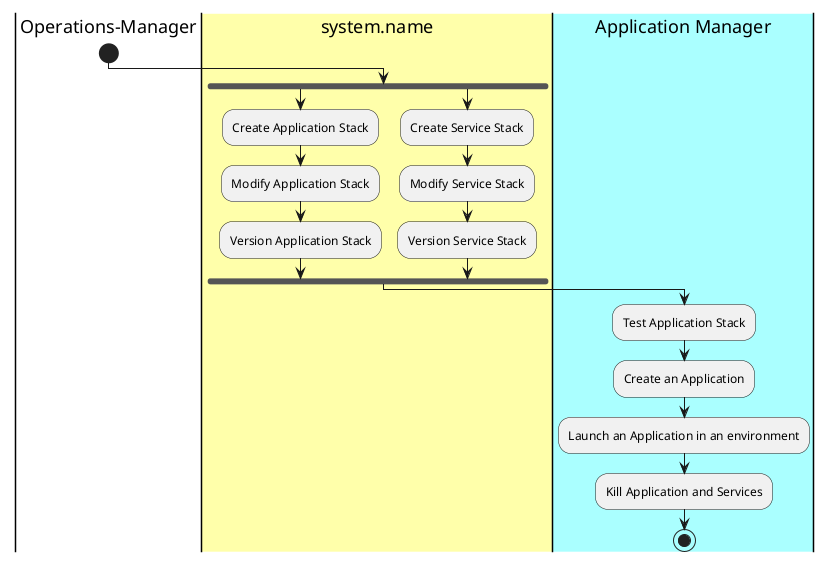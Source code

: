 @startuml
|Operations-Manager|
start
|#ffffaa|system.name|
fork
:Create Application Stack;
:Modify Application Stack;
:Version Application Stack;
fork again
:Create Service Stack;
:Modify Service Stack;
:Version Service Stack;
fork end
|#aaffff|Application Manager|
:Test Application Stack;
:Create an Application;
:Launch an Application in an environment;
:Kill Application and Services;
stop
@enduml
